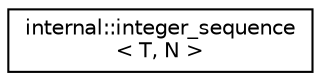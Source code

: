 digraph "Graphical Class Hierarchy"
{
  edge [fontname="Helvetica",fontsize="10",labelfontname="Helvetica",labelfontsize="10"];
  node [fontname="Helvetica",fontsize="10",shape=record];
  rankdir="LR";
  Node1 [label="internal::integer_sequence\l\< T, N \>",height=0.2,width=0.4,color="black", fillcolor="white", style="filled",URL="$structinternal_1_1integer__sequence.html"];
}
